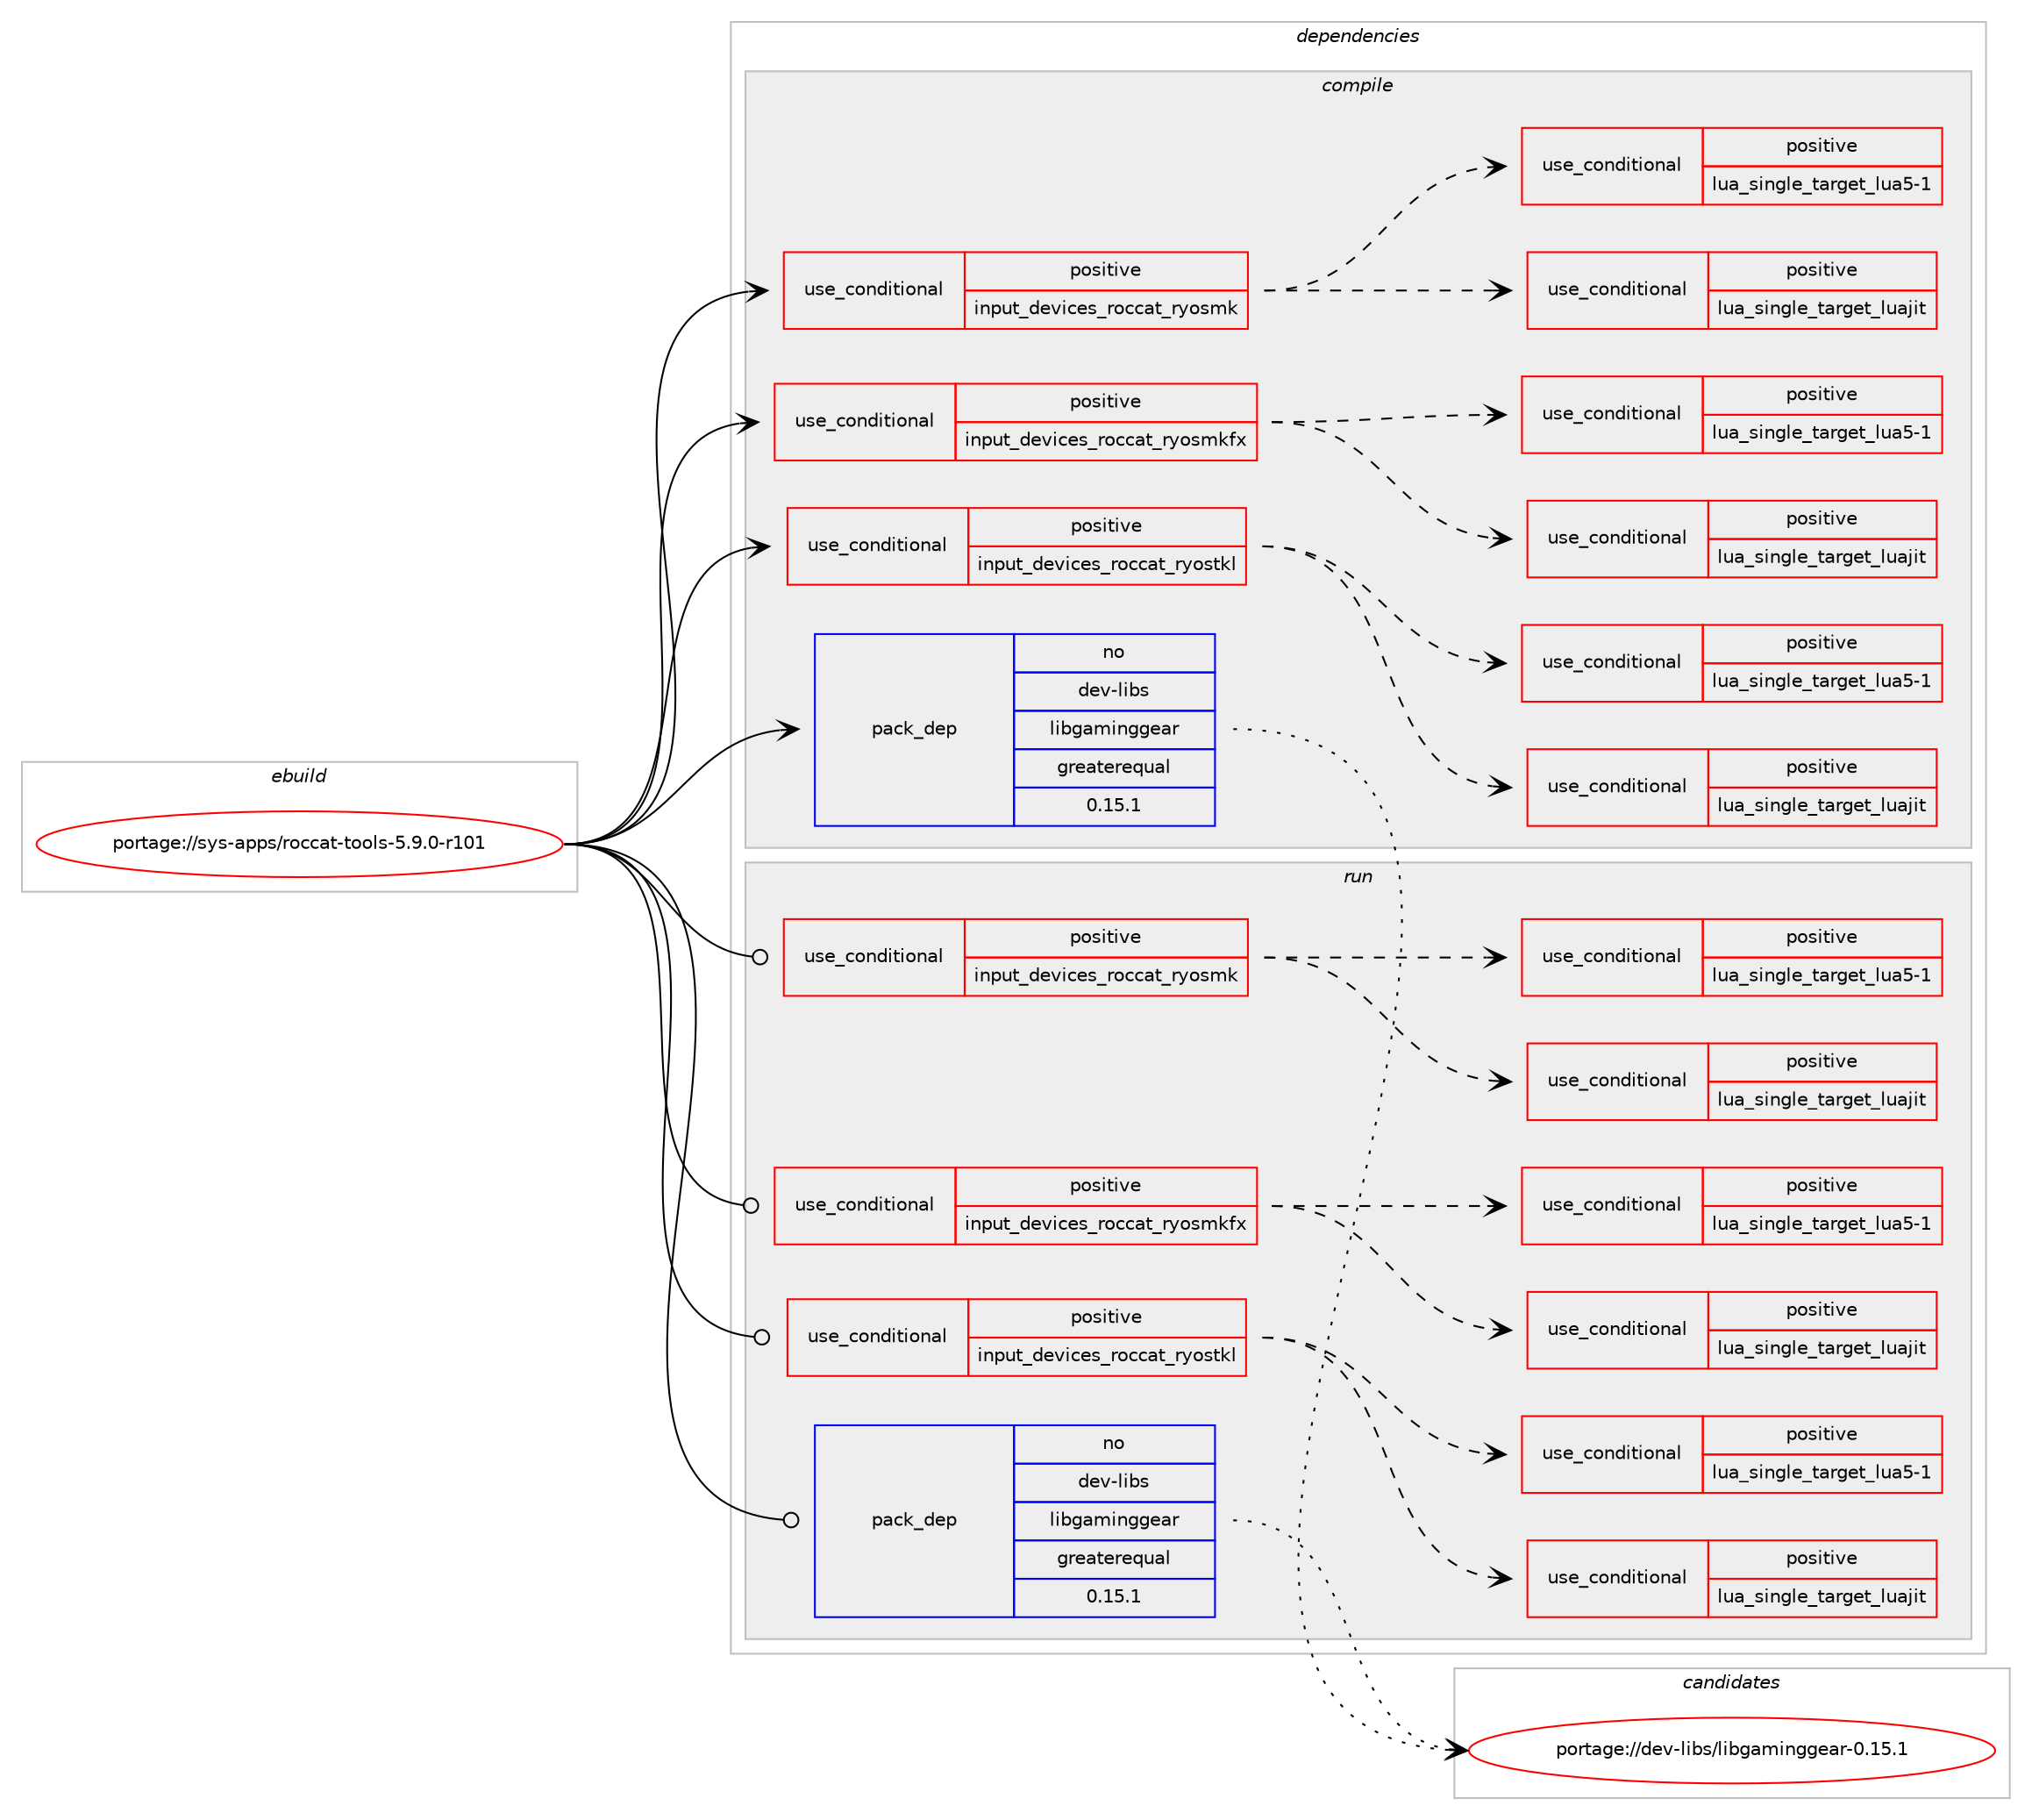 digraph prolog {

# *************
# Graph options
# *************

newrank=true;
concentrate=true;
compound=true;
graph [rankdir=LR,fontname=Helvetica,fontsize=10,ranksep=1.5];#, ranksep=2.5, nodesep=0.2];
edge  [arrowhead=vee];
node  [fontname=Helvetica,fontsize=10];

# **********
# The ebuild
# **********

subgraph cluster_leftcol {
color=gray;
rank=same;
label=<<i>ebuild</i>>;
id [label="portage://sys-apps/roccat-tools-5.9.0-r101", color=red, width=4, href="../sys-apps/roccat-tools-5.9.0-r101.svg"];
}

# ****************
# The dependencies
# ****************

subgraph cluster_midcol {
color=gray;
label=<<i>dependencies</i>>;
subgraph cluster_compile {
fillcolor="#eeeeee";
style=filled;
label=<<i>compile</i>>;
subgraph cond1209 {
dependency1722 [label=<<TABLE BORDER="0" CELLBORDER="1" CELLSPACING="0" CELLPADDING="4"><TR><TD ROWSPAN="3" CELLPADDING="10">use_conditional</TD></TR><TR><TD>positive</TD></TR><TR><TD>input_devices_roccat_ryosmk</TD></TR></TABLE>>, shape=none, color=red];
subgraph cond1210 {
dependency1723 [label=<<TABLE BORDER="0" CELLBORDER="1" CELLSPACING="0" CELLPADDING="4"><TR><TD ROWSPAN="3" CELLPADDING="10">use_conditional</TD></TR><TR><TD>positive</TD></TR><TR><TD>lua_single_target_luajit</TD></TR></TABLE>>, shape=none, color=red];
# *** BEGIN UNKNOWN DEPENDENCY TYPE (TODO) ***
# dependency1723 -> package_dependency(portage://sys-apps/roccat-tools-5.9.0-r101,install,no,dev-lang,luajit,none,[,,],any_same_slot,[])
# *** END UNKNOWN DEPENDENCY TYPE (TODO) ***

}
dependency1722:e -> dependency1723:w [weight=20,style="dashed",arrowhead="vee"];
subgraph cond1211 {
dependency1724 [label=<<TABLE BORDER="0" CELLBORDER="1" CELLSPACING="0" CELLPADDING="4"><TR><TD ROWSPAN="3" CELLPADDING="10">use_conditional</TD></TR><TR><TD>positive</TD></TR><TR><TD>lua_single_target_lua5-1</TD></TR></TABLE>>, shape=none, color=red];
# *** BEGIN UNKNOWN DEPENDENCY TYPE (TODO) ***
# dependency1724 -> package_dependency(portage://sys-apps/roccat-tools-5.9.0-r101,install,no,dev-lang,lua,none,[,,],[slot(5.1)],[])
# *** END UNKNOWN DEPENDENCY TYPE (TODO) ***

}
dependency1722:e -> dependency1724:w [weight=20,style="dashed",arrowhead="vee"];
}
id:e -> dependency1722:w [weight=20,style="solid",arrowhead="vee"];
subgraph cond1212 {
dependency1725 [label=<<TABLE BORDER="0" CELLBORDER="1" CELLSPACING="0" CELLPADDING="4"><TR><TD ROWSPAN="3" CELLPADDING="10">use_conditional</TD></TR><TR><TD>positive</TD></TR><TR><TD>input_devices_roccat_ryosmkfx</TD></TR></TABLE>>, shape=none, color=red];
subgraph cond1213 {
dependency1726 [label=<<TABLE BORDER="0" CELLBORDER="1" CELLSPACING="0" CELLPADDING="4"><TR><TD ROWSPAN="3" CELLPADDING="10">use_conditional</TD></TR><TR><TD>positive</TD></TR><TR><TD>lua_single_target_luajit</TD></TR></TABLE>>, shape=none, color=red];
# *** BEGIN UNKNOWN DEPENDENCY TYPE (TODO) ***
# dependency1726 -> package_dependency(portage://sys-apps/roccat-tools-5.9.0-r101,install,no,dev-lang,luajit,none,[,,],any_same_slot,[])
# *** END UNKNOWN DEPENDENCY TYPE (TODO) ***

}
dependency1725:e -> dependency1726:w [weight=20,style="dashed",arrowhead="vee"];
subgraph cond1214 {
dependency1727 [label=<<TABLE BORDER="0" CELLBORDER="1" CELLSPACING="0" CELLPADDING="4"><TR><TD ROWSPAN="3" CELLPADDING="10">use_conditional</TD></TR><TR><TD>positive</TD></TR><TR><TD>lua_single_target_lua5-1</TD></TR></TABLE>>, shape=none, color=red];
# *** BEGIN UNKNOWN DEPENDENCY TYPE (TODO) ***
# dependency1727 -> package_dependency(portage://sys-apps/roccat-tools-5.9.0-r101,install,no,dev-lang,lua,none,[,,],[slot(5.1)],[])
# *** END UNKNOWN DEPENDENCY TYPE (TODO) ***

}
dependency1725:e -> dependency1727:w [weight=20,style="dashed",arrowhead="vee"];
}
id:e -> dependency1725:w [weight=20,style="solid",arrowhead="vee"];
subgraph cond1215 {
dependency1728 [label=<<TABLE BORDER="0" CELLBORDER="1" CELLSPACING="0" CELLPADDING="4"><TR><TD ROWSPAN="3" CELLPADDING="10">use_conditional</TD></TR><TR><TD>positive</TD></TR><TR><TD>input_devices_roccat_ryostkl</TD></TR></TABLE>>, shape=none, color=red];
subgraph cond1216 {
dependency1729 [label=<<TABLE BORDER="0" CELLBORDER="1" CELLSPACING="0" CELLPADDING="4"><TR><TD ROWSPAN="3" CELLPADDING="10">use_conditional</TD></TR><TR><TD>positive</TD></TR><TR><TD>lua_single_target_luajit</TD></TR></TABLE>>, shape=none, color=red];
# *** BEGIN UNKNOWN DEPENDENCY TYPE (TODO) ***
# dependency1729 -> package_dependency(portage://sys-apps/roccat-tools-5.9.0-r101,install,no,dev-lang,luajit,none,[,,],any_same_slot,[])
# *** END UNKNOWN DEPENDENCY TYPE (TODO) ***

}
dependency1728:e -> dependency1729:w [weight=20,style="dashed",arrowhead="vee"];
subgraph cond1217 {
dependency1730 [label=<<TABLE BORDER="0" CELLBORDER="1" CELLSPACING="0" CELLPADDING="4"><TR><TD ROWSPAN="3" CELLPADDING="10">use_conditional</TD></TR><TR><TD>positive</TD></TR><TR><TD>lua_single_target_lua5-1</TD></TR></TABLE>>, shape=none, color=red];
# *** BEGIN UNKNOWN DEPENDENCY TYPE (TODO) ***
# dependency1730 -> package_dependency(portage://sys-apps/roccat-tools-5.9.0-r101,install,no,dev-lang,lua,none,[,,],[slot(5.1)],[])
# *** END UNKNOWN DEPENDENCY TYPE (TODO) ***

}
dependency1728:e -> dependency1730:w [weight=20,style="dashed",arrowhead="vee"];
}
id:e -> dependency1728:w [weight=20,style="solid",arrowhead="vee"];
# *** BEGIN UNKNOWN DEPENDENCY TYPE (TODO) ***
# id -> package_dependency(portage://sys-apps/roccat-tools-5.9.0-r101,install,no,acct-group,roccat,none,[,,],[],[])
# *** END UNKNOWN DEPENDENCY TYPE (TODO) ***

# *** BEGIN UNKNOWN DEPENDENCY TYPE (TODO) ***
# id -> package_dependency(portage://sys-apps/roccat-tools-5.9.0-r101,install,no,dev-libs,dbus-glib,none,[,,],[],[])
# *** END UNKNOWN DEPENDENCY TYPE (TODO) ***

# *** BEGIN UNKNOWN DEPENDENCY TYPE (TODO) ***
# id -> package_dependency(portage://sys-apps/roccat-tools-5.9.0-r101,install,no,dev-libs,glib,none,[,,],[slot(2)],[])
# *** END UNKNOWN DEPENDENCY TYPE (TODO) ***

subgraph pack482 {
dependency1731 [label=<<TABLE BORDER="0" CELLBORDER="1" CELLSPACING="0" CELLPADDING="4" WIDTH="220"><TR><TD ROWSPAN="6" CELLPADDING="30">pack_dep</TD></TR><TR><TD WIDTH="110">no</TD></TR><TR><TD>dev-libs</TD></TR><TR><TD>libgaminggear</TD></TR><TR><TD>greaterequal</TD></TR><TR><TD>0.15.1</TD></TR></TABLE>>, shape=none, color=blue];
}
id:e -> dependency1731:w [weight=20,style="solid",arrowhead="vee"];
# *** BEGIN UNKNOWN DEPENDENCY TYPE (TODO) ***
# id -> package_dependency(portage://sys-apps/roccat-tools-5.9.0-r101,install,no,dev-libs,libgudev,none,[,,],any_same_slot,[])
# *** END UNKNOWN DEPENDENCY TYPE (TODO) ***

# *** BEGIN UNKNOWN DEPENDENCY TYPE (TODO) ***
# id -> package_dependency(portage://sys-apps/roccat-tools-5.9.0-r101,install,no,dev-util,desktop-file-utils,none,[,,],[],[])
# *** END UNKNOWN DEPENDENCY TYPE (TODO) ***

# *** BEGIN UNKNOWN DEPENDENCY TYPE (TODO) ***
# id -> package_dependency(portage://sys-apps/roccat-tools-5.9.0-r101,install,no,sys-apps,dbus,none,[,,],[],[])
# *** END UNKNOWN DEPENDENCY TYPE (TODO) ***

# *** BEGIN UNKNOWN DEPENDENCY TYPE (TODO) ***
# id -> package_dependency(portage://sys-apps/roccat-tools-5.9.0-r101,install,no,virtual,libusb,none,[,,],[slot(1)],[])
# *** END UNKNOWN DEPENDENCY TYPE (TODO) ***

# *** BEGIN UNKNOWN DEPENDENCY TYPE (TODO) ***
# id -> package_dependency(portage://sys-apps/roccat-tools-5.9.0-r101,install,no,x11-libs,cairo,none,[,,],[],[])
# *** END UNKNOWN DEPENDENCY TYPE (TODO) ***

# *** BEGIN UNKNOWN DEPENDENCY TYPE (TODO) ***
# id -> package_dependency(portage://sys-apps/roccat-tools-5.9.0-r101,install,no,x11-libs,gtk+,none,[,,],[slot(2)],[])
# *** END UNKNOWN DEPENDENCY TYPE (TODO) ***

# *** BEGIN UNKNOWN DEPENDENCY TYPE (TODO) ***
# id -> package_dependency(portage://sys-apps/roccat-tools-5.9.0-r101,install,no,x11-libs,libX11,none,[,,],[],[])
# *** END UNKNOWN DEPENDENCY TYPE (TODO) ***

# *** BEGIN UNKNOWN DEPENDENCY TYPE (TODO) ***
# id -> package_dependency(portage://sys-apps/roccat-tools-5.9.0-r101,install,no,x11-misc,shared-mime-info,none,[,,],[],[])
# *** END UNKNOWN DEPENDENCY TYPE (TODO) ***

}
subgraph cluster_compileandrun {
fillcolor="#eeeeee";
style=filled;
label=<<i>compile and run</i>>;
}
subgraph cluster_run {
fillcolor="#eeeeee";
style=filled;
label=<<i>run</i>>;
subgraph cond1218 {
dependency1732 [label=<<TABLE BORDER="0" CELLBORDER="1" CELLSPACING="0" CELLPADDING="4"><TR><TD ROWSPAN="3" CELLPADDING="10">use_conditional</TD></TR><TR><TD>positive</TD></TR><TR><TD>input_devices_roccat_ryosmk</TD></TR></TABLE>>, shape=none, color=red];
subgraph cond1219 {
dependency1733 [label=<<TABLE BORDER="0" CELLBORDER="1" CELLSPACING="0" CELLPADDING="4"><TR><TD ROWSPAN="3" CELLPADDING="10">use_conditional</TD></TR><TR><TD>positive</TD></TR><TR><TD>lua_single_target_luajit</TD></TR></TABLE>>, shape=none, color=red];
# *** BEGIN UNKNOWN DEPENDENCY TYPE (TODO) ***
# dependency1733 -> package_dependency(portage://sys-apps/roccat-tools-5.9.0-r101,run,no,dev-lang,luajit,none,[,,],any_same_slot,[])
# *** END UNKNOWN DEPENDENCY TYPE (TODO) ***

}
dependency1732:e -> dependency1733:w [weight=20,style="dashed",arrowhead="vee"];
subgraph cond1220 {
dependency1734 [label=<<TABLE BORDER="0" CELLBORDER="1" CELLSPACING="0" CELLPADDING="4"><TR><TD ROWSPAN="3" CELLPADDING="10">use_conditional</TD></TR><TR><TD>positive</TD></TR><TR><TD>lua_single_target_lua5-1</TD></TR></TABLE>>, shape=none, color=red];
# *** BEGIN UNKNOWN DEPENDENCY TYPE (TODO) ***
# dependency1734 -> package_dependency(portage://sys-apps/roccat-tools-5.9.0-r101,run,no,dev-lang,lua,none,[,,],[slot(5.1)],[])
# *** END UNKNOWN DEPENDENCY TYPE (TODO) ***

}
dependency1732:e -> dependency1734:w [weight=20,style="dashed",arrowhead="vee"];
}
id:e -> dependency1732:w [weight=20,style="solid",arrowhead="odot"];
subgraph cond1221 {
dependency1735 [label=<<TABLE BORDER="0" CELLBORDER="1" CELLSPACING="0" CELLPADDING="4"><TR><TD ROWSPAN="3" CELLPADDING="10">use_conditional</TD></TR><TR><TD>positive</TD></TR><TR><TD>input_devices_roccat_ryosmkfx</TD></TR></TABLE>>, shape=none, color=red];
subgraph cond1222 {
dependency1736 [label=<<TABLE BORDER="0" CELLBORDER="1" CELLSPACING="0" CELLPADDING="4"><TR><TD ROWSPAN="3" CELLPADDING="10">use_conditional</TD></TR><TR><TD>positive</TD></TR><TR><TD>lua_single_target_luajit</TD></TR></TABLE>>, shape=none, color=red];
# *** BEGIN UNKNOWN DEPENDENCY TYPE (TODO) ***
# dependency1736 -> package_dependency(portage://sys-apps/roccat-tools-5.9.0-r101,run,no,dev-lang,luajit,none,[,,],any_same_slot,[])
# *** END UNKNOWN DEPENDENCY TYPE (TODO) ***

}
dependency1735:e -> dependency1736:w [weight=20,style="dashed",arrowhead="vee"];
subgraph cond1223 {
dependency1737 [label=<<TABLE BORDER="0" CELLBORDER="1" CELLSPACING="0" CELLPADDING="4"><TR><TD ROWSPAN="3" CELLPADDING="10">use_conditional</TD></TR><TR><TD>positive</TD></TR><TR><TD>lua_single_target_lua5-1</TD></TR></TABLE>>, shape=none, color=red];
# *** BEGIN UNKNOWN DEPENDENCY TYPE (TODO) ***
# dependency1737 -> package_dependency(portage://sys-apps/roccat-tools-5.9.0-r101,run,no,dev-lang,lua,none,[,,],[slot(5.1)],[])
# *** END UNKNOWN DEPENDENCY TYPE (TODO) ***

}
dependency1735:e -> dependency1737:w [weight=20,style="dashed",arrowhead="vee"];
}
id:e -> dependency1735:w [weight=20,style="solid",arrowhead="odot"];
subgraph cond1224 {
dependency1738 [label=<<TABLE BORDER="0" CELLBORDER="1" CELLSPACING="0" CELLPADDING="4"><TR><TD ROWSPAN="3" CELLPADDING="10">use_conditional</TD></TR><TR><TD>positive</TD></TR><TR><TD>input_devices_roccat_ryostkl</TD></TR></TABLE>>, shape=none, color=red];
subgraph cond1225 {
dependency1739 [label=<<TABLE BORDER="0" CELLBORDER="1" CELLSPACING="0" CELLPADDING="4"><TR><TD ROWSPAN="3" CELLPADDING="10">use_conditional</TD></TR><TR><TD>positive</TD></TR><TR><TD>lua_single_target_luajit</TD></TR></TABLE>>, shape=none, color=red];
# *** BEGIN UNKNOWN DEPENDENCY TYPE (TODO) ***
# dependency1739 -> package_dependency(portage://sys-apps/roccat-tools-5.9.0-r101,run,no,dev-lang,luajit,none,[,,],any_same_slot,[])
# *** END UNKNOWN DEPENDENCY TYPE (TODO) ***

}
dependency1738:e -> dependency1739:w [weight=20,style="dashed",arrowhead="vee"];
subgraph cond1226 {
dependency1740 [label=<<TABLE BORDER="0" CELLBORDER="1" CELLSPACING="0" CELLPADDING="4"><TR><TD ROWSPAN="3" CELLPADDING="10">use_conditional</TD></TR><TR><TD>positive</TD></TR><TR><TD>lua_single_target_lua5-1</TD></TR></TABLE>>, shape=none, color=red];
# *** BEGIN UNKNOWN DEPENDENCY TYPE (TODO) ***
# dependency1740 -> package_dependency(portage://sys-apps/roccat-tools-5.9.0-r101,run,no,dev-lang,lua,none,[,,],[slot(5.1)],[])
# *** END UNKNOWN DEPENDENCY TYPE (TODO) ***

}
dependency1738:e -> dependency1740:w [weight=20,style="dashed",arrowhead="vee"];
}
id:e -> dependency1738:w [weight=20,style="solid",arrowhead="odot"];
# *** BEGIN UNKNOWN DEPENDENCY TYPE (TODO) ***
# id -> package_dependency(portage://sys-apps/roccat-tools-5.9.0-r101,run,no,acct-group,roccat,none,[,,],[],[])
# *** END UNKNOWN DEPENDENCY TYPE (TODO) ***

# *** BEGIN UNKNOWN DEPENDENCY TYPE (TODO) ***
# id -> package_dependency(portage://sys-apps/roccat-tools-5.9.0-r101,run,no,dev-libs,dbus-glib,none,[,,],[],[])
# *** END UNKNOWN DEPENDENCY TYPE (TODO) ***

# *** BEGIN UNKNOWN DEPENDENCY TYPE (TODO) ***
# id -> package_dependency(portage://sys-apps/roccat-tools-5.9.0-r101,run,no,dev-libs,glib,none,[,,],[slot(2)],[])
# *** END UNKNOWN DEPENDENCY TYPE (TODO) ***

subgraph pack483 {
dependency1741 [label=<<TABLE BORDER="0" CELLBORDER="1" CELLSPACING="0" CELLPADDING="4" WIDTH="220"><TR><TD ROWSPAN="6" CELLPADDING="30">pack_dep</TD></TR><TR><TD WIDTH="110">no</TD></TR><TR><TD>dev-libs</TD></TR><TR><TD>libgaminggear</TD></TR><TR><TD>greaterequal</TD></TR><TR><TD>0.15.1</TD></TR></TABLE>>, shape=none, color=blue];
}
id:e -> dependency1741:w [weight=20,style="solid",arrowhead="odot"];
# *** BEGIN UNKNOWN DEPENDENCY TYPE (TODO) ***
# id -> package_dependency(portage://sys-apps/roccat-tools-5.9.0-r101,run,no,dev-libs,libgudev,none,[,,],any_same_slot,[])
# *** END UNKNOWN DEPENDENCY TYPE (TODO) ***

# *** BEGIN UNKNOWN DEPENDENCY TYPE (TODO) ***
# id -> package_dependency(portage://sys-apps/roccat-tools-5.9.0-r101,run,no,sys-apps,dbus,none,[,,],[],[])
# *** END UNKNOWN DEPENDENCY TYPE (TODO) ***

# *** BEGIN UNKNOWN DEPENDENCY TYPE (TODO) ***
# id -> package_dependency(portage://sys-apps/roccat-tools-5.9.0-r101,run,no,virtual,libusb,none,[,,],[slot(1)],[])
# *** END UNKNOWN DEPENDENCY TYPE (TODO) ***

# *** BEGIN UNKNOWN DEPENDENCY TYPE (TODO) ***
# id -> package_dependency(portage://sys-apps/roccat-tools-5.9.0-r101,run,no,x11-libs,cairo,none,[,,],[],[])
# *** END UNKNOWN DEPENDENCY TYPE (TODO) ***

# *** BEGIN UNKNOWN DEPENDENCY TYPE (TODO) ***
# id -> package_dependency(portage://sys-apps/roccat-tools-5.9.0-r101,run,no,x11-libs,gtk+,none,[,,],[slot(2)],[])
# *** END UNKNOWN DEPENDENCY TYPE (TODO) ***

# *** BEGIN UNKNOWN DEPENDENCY TYPE (TODO) ***
# id -> package_dependency(portage://sys-apps/roccat-tools-5.9.0-r101,run,no,x11-libs,libX11,none,[,,],[],[])
# *** END UNKNOWN DEPENDENCY TYPE (TODO) ***

}
}

# **************
# The candidates
# **************

subgraph cluster_choices {
rank=same;
color=gray;
label=<<i>candidates</i>>;

subgraph choice482 {
color=black;
nodesep=1;
choice10010111845108105981154710810598103971091051101031031019711445484649534649 [label="portage://dev-libs/libgaminggear-0.15.1", color=red, width=4,href="../dev-libs/libgaminggear-0.15.1.svg"];
dependency1731:e -> choice10010111845108105981154710810598103971091051101031031019711445484649534649:w [style=dotted,weight="100"];
}
subgraph choice483 {
color=black;
nodesep=1;
choice10010111845108105981154710810598103971091051101031031019711445484649534649 [label="portage://dev-libs/libgaminggear-0.15.1", color=red, width=4,href="../dev-libs/libgaminggear-0.15.1.svg"];
dependency1741:e -> choice10010111845108105981154710810598103971091051101031031019711445484649534649:w [style=dotted,weight="100"];
}
}

}
